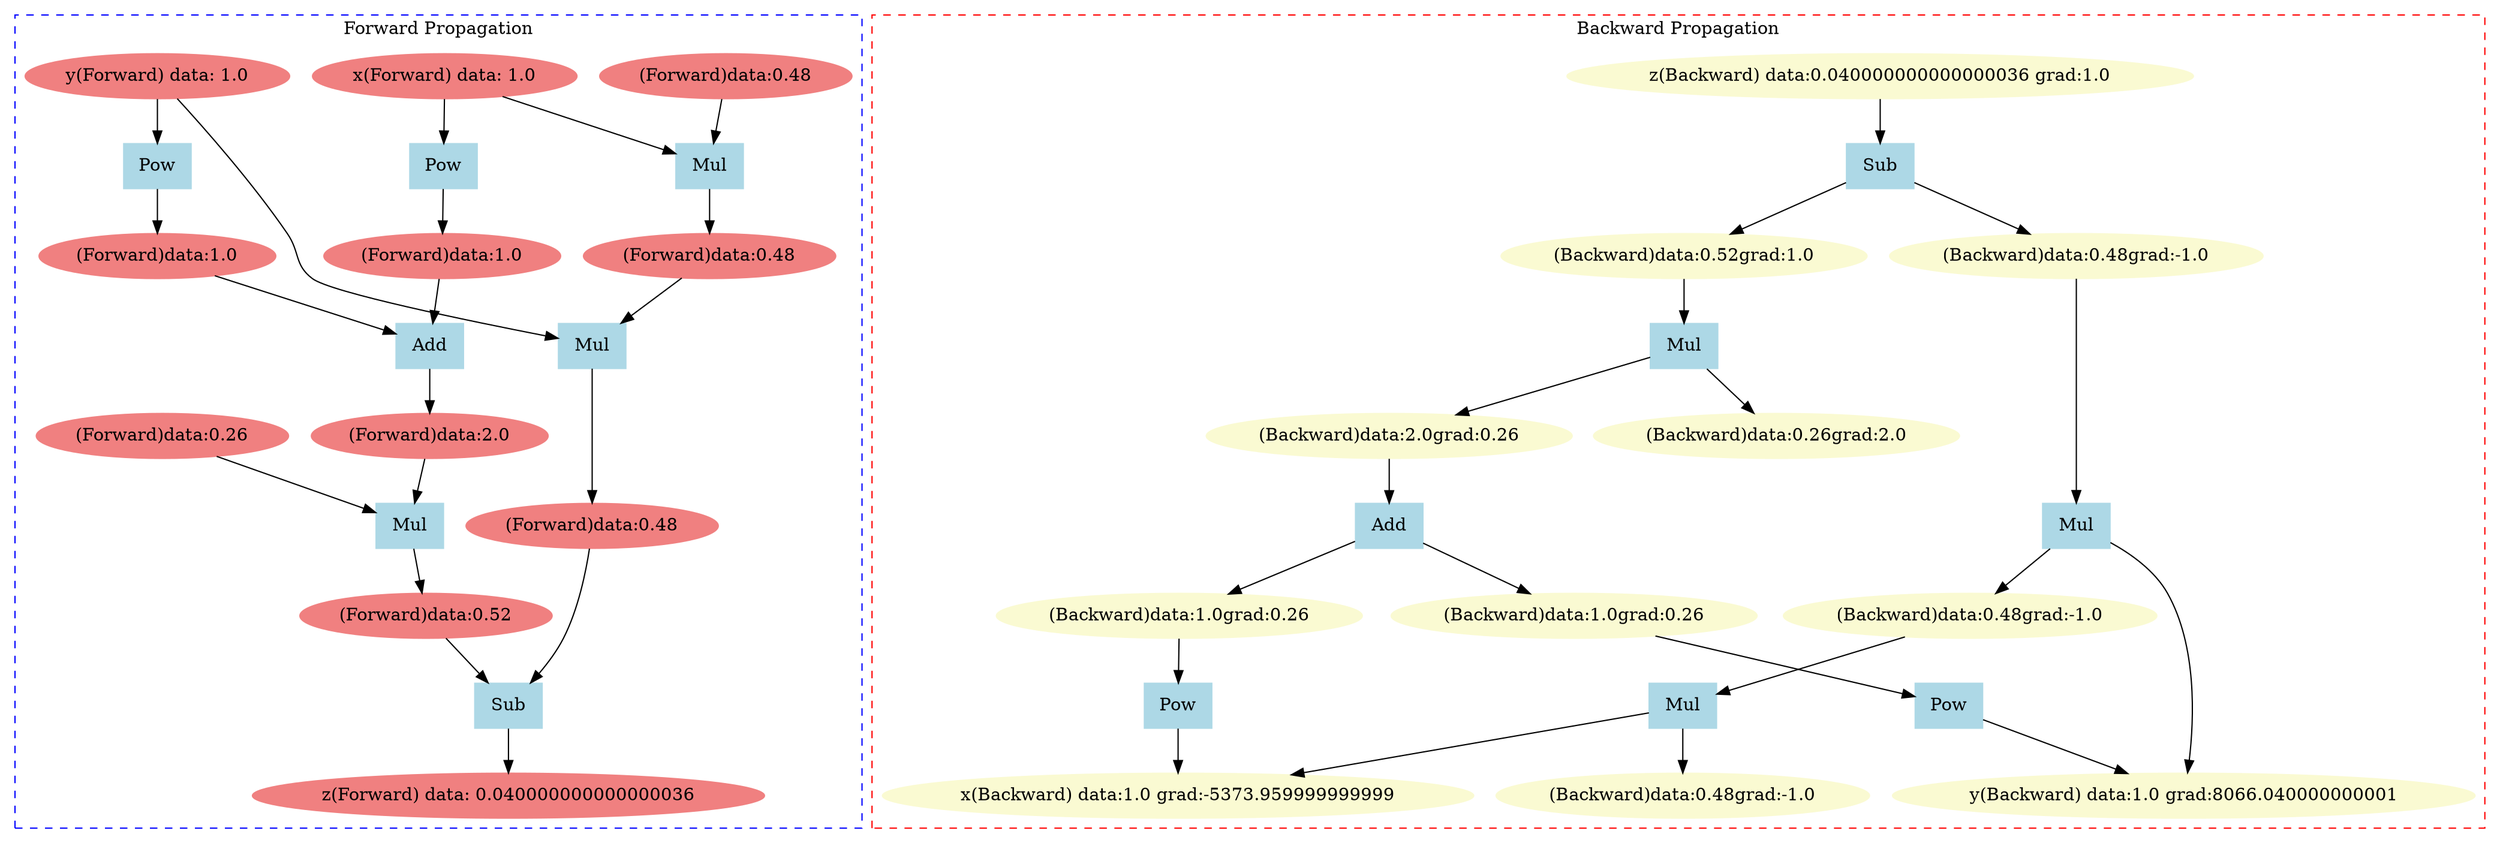 digraph g {
subgraph cluster_g1 {
    label = "Forward Propagation";
    color = blue;
    style = dashed;
Forward2667169911904 [label="z(Forward) data: 0.040000000000000036", color=lightcoral, style=filled]
Forward2667169911808 [label ="Sub", color=lightblue, style=filled, shape=box]
Forward2667169911232 -> Forward2667169911808
Forward2667169911712 -> Forward2667169911808
Forward2667169911808 -> Forward2667169911904
Forward2667169911232 [label="(Forward)data:0.52", color=lightcoral, style=filled]
Forward2667169911712 [label="(Forward)data:0.48", color=lightcoral, style=filled]
Forward2667169911616 [label ="Mul", color=lightblue, style=filled, shape=box]
Forward2667169911520 -> Forward2667169911616
Forward2667152493296 -> Forward2667169911616
Forward2667169911616 -> Forward2667169911712
Forward2667169911520 [label="(Forward)data:0.48", color=lightcoral, style=filled]
Forward2667152493296 [label="y(Forward) data: 1.0", color=lightcoral, style=filled]
Forward2667169911328 [label ="Mul", color=lightblue, style=filled, shape=box]
Forward2667152493344 -> Forward2667169911328
Forward2667169911424 -> Forward2667169911328
Forward2667169911328 -> Forward2667169911520
Forward2667152493344 [label="x(Forward) data: 1.0", color=lightcoral, style=filled]
Forward2667169911424 [label="(Forward)data:0.48", color=lightcoral, style=filled]
Forward2667169911040 [label ="Mul", color=lightblue, style=filled, shape=box]
Forward2667169647344 -> Forward2667169911040
Forward2667169911136 -> Forward2667169911040
Forward2667169911040 -> Forward2667169911232
Forward2667169647344 [label="(Forward)data:2.0", color=lightcoral, style=filled]
Forward2667169911136 [label="(Forward)data:0.26", color=lightcoral, style=filled]
Forward2667169647440 [label ="Add", color=lightblue, style=filled, shape=box]
Forward2667169647680 -> Forward2667169647440
Forward2667169647248 -> Forward2667169647440
Forward2667169647440 -> Forward2667169647344
Forward2667169647680 [label="(Forward)data:1.0", color=lightcoral, style=filled]
Forward2667169647248 [label="(Forward)data:1.0", color=lightcoral, style=filled]
Forward2667169647776 [label ="Pow", color=lightblue, style=filled, shape=box]
Forward2667152493296 -> Forward2667169647776
Forward2667169647776 -> Forward2667169647248
Forward2667152493296 [label="y(Forward) data: 1.0", color=lightcoral, style=filled]
Forward2667152493248 [label ="Pow", color=lightblue, style=filled, shape=box]
Forward2667152493344 -> Forward2667152493248
Forward2667152493248 -> Forward2667169647680
Forward2667152493344 [label="x(Forward) data: 1.0", color=lightcoral, style=filled]

}
subgraph cluster_g2 {
    label = "Backward Propagation";
    color = red;
    style = dashed;
    rankdir=BT;
Backward2667169911904 [label="z(Backward) data:0.040000000000000036 grad:1.0", color=lightgoldenrodyellow, style=filled]
Backward2667169911808 [label ="Sub", color=lightblue, style=filled, shape=box]
Backward2667169911808 -> Backward2667169911232
Backward2667169911808 -> Backward2667169911712
Backward2667169911904 -> Backward2667169911808
Backward2667169911232 [label="(Backward)data:0.52grad:1.0", color=lightgoldenrodyellow, style=filled]
Backward2667169911712 [label="(Backward)data:0.48grad:-1.0", color=lightgoldenrodyellow, style=filled]
Backward2667169911616 [label ="Mul", color=lightblue, style=filled, shape=box]
Backward2667169911616 -> Backward2667169911520
Backward2667169911616 -> Backward2667152493296
Backward2667169911712 -> Backward2667169911616
Backward2667169911520 [label="(Backward)data:0.48grad:-1.0", color=lightgoldenrodyellow, style=filled]
Backward2667152493296 [label="y(Backward) data:1.0 grad:8066.040000000001", color=lightgoldenrodyellow, style=filled]
Backward2667169911328 [label ="Mul", color=lightblue, style=filled, shape=box]
Backward2667169911328 -> Backward2667152493344
Backward2667169911328 -> Backward2667169911424
Backward2667169911520 -> Backward2667169911328
Backward2667152493344 [label="x(Backward) data:1.0 grad:-5373.959999999999", color=lightgoldenrodyellow, style=filled]
Backward2667169911424 [label="(Backward)data:0.48grad:-1.0", color=lightgoldenrodyellow, style=filled]
Backward2667169911040 [label ="Mul", color=lightblue, style=filled, shape=box]
Backward2667169911040 -> Backward2667169647344
Backward2667169911040 -> Backward2667169911136
Backward2667169911232 -> Backward2667169911040
Backward2667169647344 [label="(Backward)data:2.0grad:0.26", color=lightgoldenrodyellow, style=filled]
Backward2667169911136 [label="(Backward)data:0.26grad:2.0", color=lightgoldenrodyellow, style=filled]
Backward2667169647440 [label ="Add", color=lightblue, style=filled, shape=box]
Backward2667169647440 -> Backward2667169647680
Backward2667169647440 -> Backward2667169647248
Backward2667169647344 -> Backward2667169647440
Backward2667169647680 [label="(Backward)data:1.0grad:0.26", color=lightgoldenrodyellow, style=filled]
Backward2667169647248 [label="(Backward)data:1.0grad:0.26", color=lightgoldenrodyellow, style=filled]
Backward2667169647776 [label ="Pow", color=lightblue, style=filled, shape=box]
Backward2667169647776 -> Backward2667152493296
Backward2667169647248 -> Backward2667169647776
Backward2667152493296 [label="y(Backward) data:1.0 grad:8066.040000000001", color=lightgoldenrodyellow, style=filled]
Backward2667152493248 [label ="Pow", color=lightblue, style=filled, shape=box]
Backward2667152493248 -> Backward2667152493344
Backward2667169647680 -> Backward2667152493248
Backward2667152493344 [label="x(Backward) data:1.0 grad:-5373.959999999999", color=lightgoldenrodyellow, style=filled]

}
}
